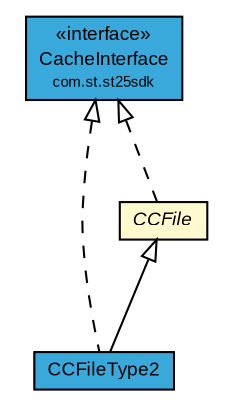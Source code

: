 #!/usr/local/bin/dot
#
# Class diagram 
# Generated by UMLGraph version R5_7_2-3-gee82a7 (http://www.umlgraph.org/)
#

digraph G {
	edge [fontname="arial",fontsize=10,labelfontname="arial",labelfontsize=10];
	node [fontname="arial",fontsize=10,shape=plaintext];
	nodesep=0.25;
	ranksep=0.5;
	// com.st.st25sdk.CacheInterface
	c6255 [label=<<table title="com.st.st25sdk.CacheInterface" border="0" cellborder="1" cellspacing="0" cellpadding="2" port="p" bgcolor="#39a9dc" href="../CacheInterface.html">
		<tr><td><table border="0" cellspacing="0" cellpadding="1">
<tr><td align="center" balign="center"> &#171;interface&#187; </td></tr>
<tr><td align="center" balign="center"> CacheInterface </td></tr>
<tr><td align="center" balign="center"><font point-size="7.0"> com.st.st25sdk </font></td></tr>
		</table></td></tr>
		</table>>, URL="../CacheInterface.html", fontname="arial", fontcolor="black", fontsize=9.0];
	// com.st.st25sdk.type2.CCFileType2
	c6345 [label=<<table title="com.st.st25sdk.type2.CCFileType2" border="0" cellborder="1" cellspacing="0" cellpadding="2" port="p" bgcolor="#39a9dc" href="./CCFileType2.html">
		<tr><td><table border="0" cellspacing="0" cellpadding="1">
<tr><td align="center" balign="center"> CCFileType2 </td></tr>
		</table></td></tr>
		</table>>, URL="./CCFileType2.html", fontname="arial", fontcolor="black", fontsize=9.0];
	// com.st.st25sdk.type2.CCFile
	c6346 [label=<<table title="com.st.st25sdk.type2.CCFile" border="0" cellborder="1" cellspacing="0" cellpadding="2" port="p" bgcolor="lemonChiffon" href="./CCFile.html">
		<tr><td><table border="0" cellspacing="0" cellpadding="1">
<tr><td align="center" balign="center"><font face="arial italic"> CCFile </font></td></tr>
		</table></td></tr>
		</table>>, URL="./CCFile.html", fontname="arial", fontcolor="black", fontsize=9.0];
	//com.st.st25sdk.type2.CCFileType2 extends com.st.st25sdk.type2.CCFile
	c6346:p -> c6345:p [dir=back,arrowtail=empty];
	//com.st.st25sdk.type2.CCFileType2 implements com.st.st25sdk.CacheInterface
	c6255:p -> c6345:p [dir=back,arrowtail=empty,style=dashed];
	//com.st.st25sdk.type2.CCFile implements com.st.st25sdk.CacheInterface
	c6255:p -> c6346:p [dir=back,arrowtail=empty,style=dashed];
}

